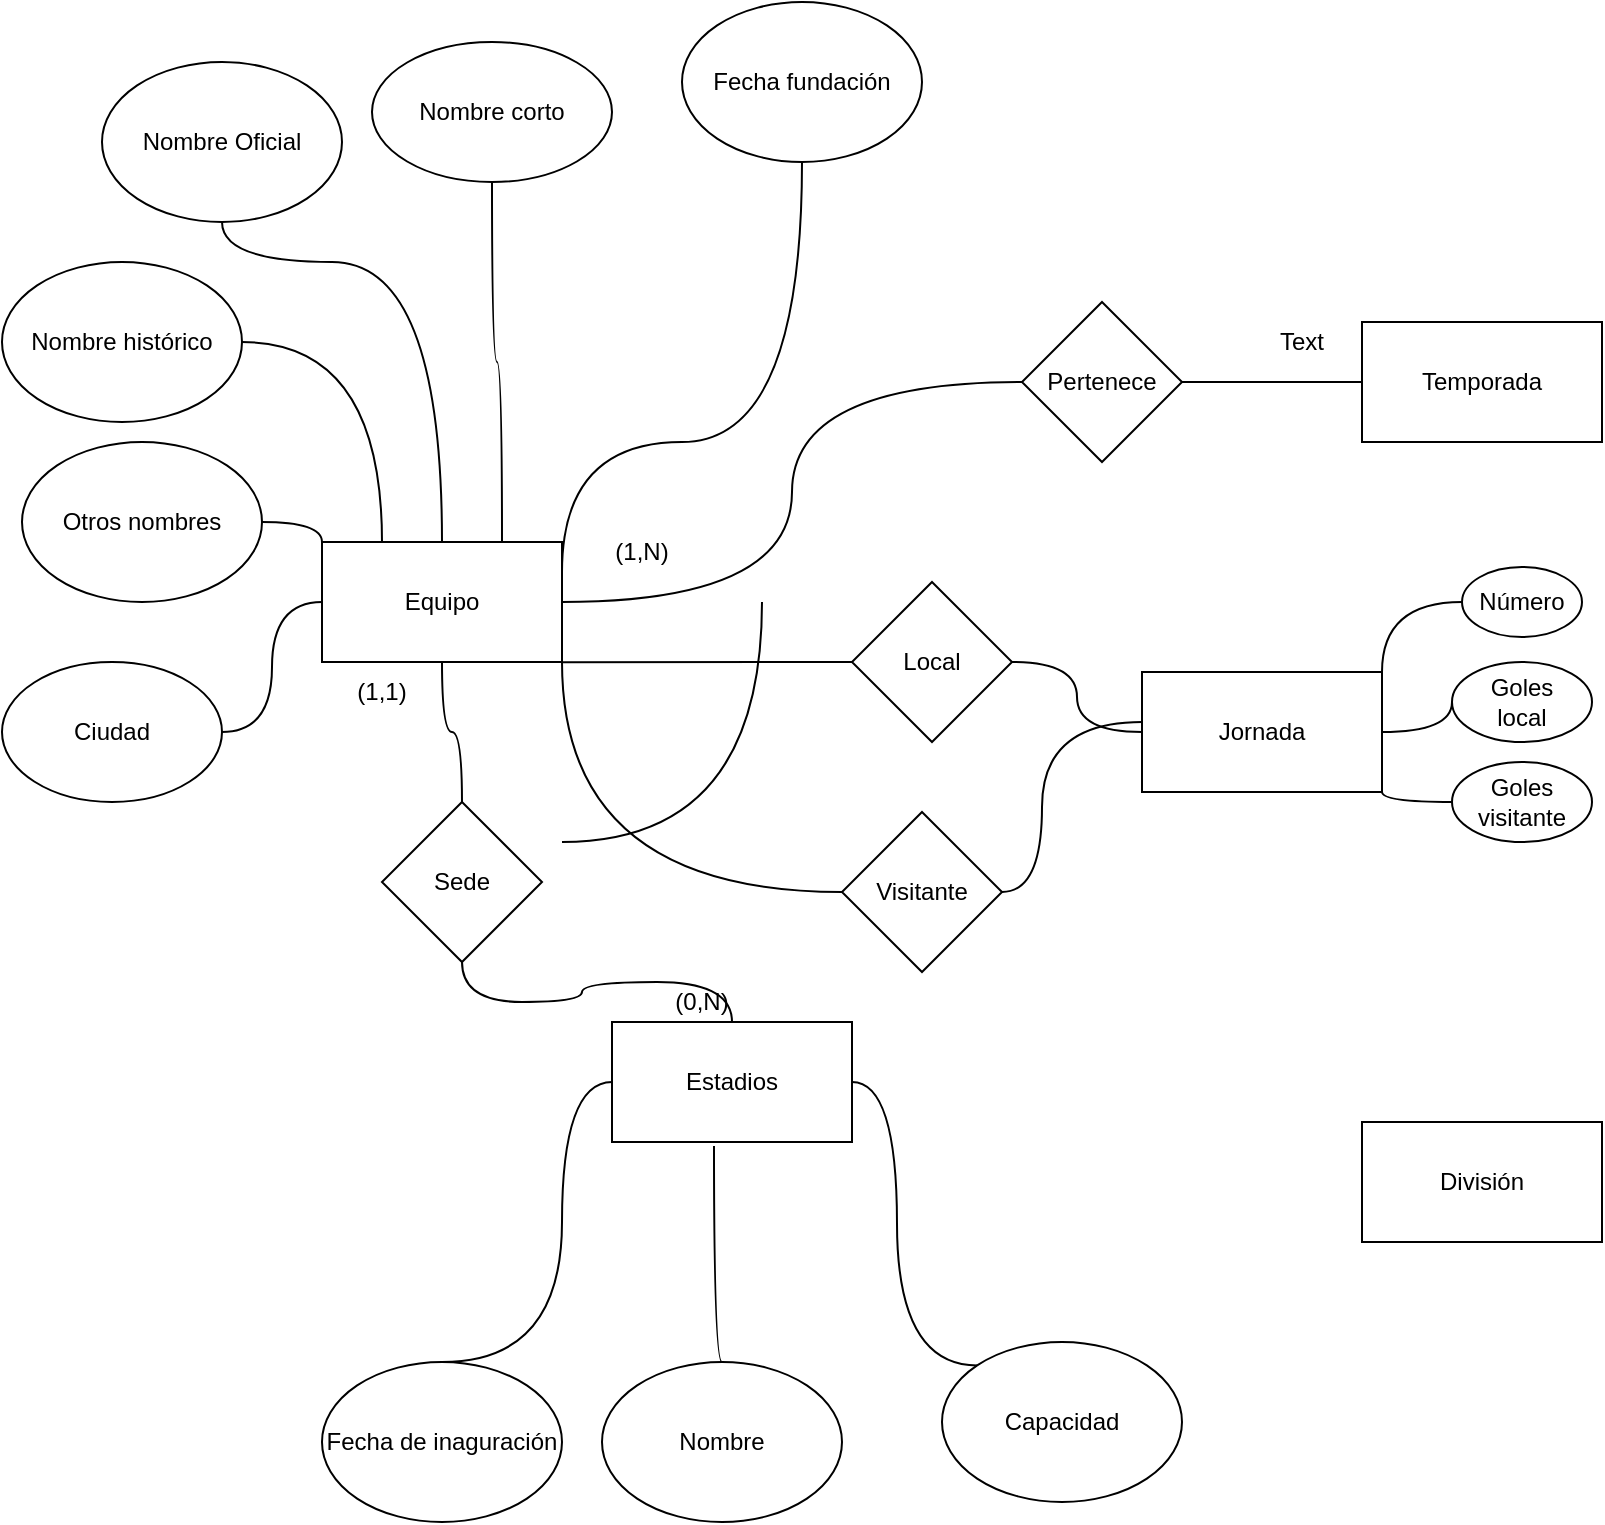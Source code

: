 <mxfile version="20.8.20" type="github">
  <diagram id="R2lEEEUBdFMjLlhIrx00" name="Page-1">
    <mxGraphModel dx="1405" dy="1861" grid="1" gridSize="10" guides="1" tooltips="1" connect="1" arrows="1" fold="1" page="1" pageScale="1" pageWidth="850" pageHeight="1100" math="0" shadow="0" extFonts="Permanent Marker^https://fonts.googleapis.com/css?family=Permanent+Marker">
      <root>
        <mxCell id="0" />
        <mxCell id="1" parent="0" />
        <mxCell id="bkdPCyFF_JCRdizK2mb8-16" style="edgeStyle=orthogonalEdgeStyle;curved=1;rounded=0;orthogonalLoop=1;jettySize=auto;html=1;exitX=1;exitY=0.25;exitDx=0;exitDy=0;strokeWidth=1;endArrow=none;endFill=0;" parent="1" source="bkdPCyFF_JCRdizK2mb8-1" target="bkdPCyFF_JCRdizK2mb8-15" edge="1">
          <mxGeometry relative="1" as="geometry">
            <Array as="points">
              <mxPoint x="280" y="130" />
              <mxPoint x="400" y="130" />
            </Array>
          </mxGeometry>
        </mxCell>
        <mxCell id="JjR6LY6D7as-J1LcovHU-7" style="edgeStyle=orthogonalEdgeStyle;curved=1;rounded=0;orthogonalLoop=1;jettySize=auto;html=1;exitX=1;exitY=0.5;exitDx=0;exitDy=0;entryX=0;entryY=0.5;entryDx=0;entryDy=0;strokeWidth=1;endArrow=none;endFill=0;" edge="1" parent="1" source="bkdPCyFF_JCRdizK2mb8-1" target="JjR6LY6D7as-J1LcovHU-6">
          <mxGeometry relative="1" as="geometry" />
        </mxCell>
        <mxCell id="bkdPCyFF_JCRdizK2mb8-1" value="Equipo" style="rounded=0;whiteSpace=wrap;html=1;" parent="1" vertex="1">
          <mxGeometry x="160" y="180" width="120" height="60" as="geometry" />
        </mxCell>
        <mxCell id="bkdPCyFF_JCRdizK2mb8-2" value="Estadios" style="rounded=0;whiteSpace=wrap;html=1;" parent="1" vertex="1">
          <mxGeometry x="305" y="420" width="120" height="60" as="geometry" />
        </mxCell>
        <mxCell id="bkdPCyFF_JCRdizK2mb8-3" value="Temporada" style="rounded=0;whiteSpace=wrap;html=1;" parent="1" vertex="1">
          <mxGeometry x="680" y="70" width="120" height="60" as="geometry" />
        </mxCell>
        <mxCell id="bkdPCyFF_JCRdizK2mb8-5" style="rounded=0;orthogonalLoop=1;jettySize=auto;html=1;edgeStyle=orthogonalEdgeStyle;curved=1;strokeWidth=1;endArrow=none;endFill=0;" parent="1" source="bkdPCyFF_JCRdizK2mb8-4" target="bkdPCyFF_JCRdizK2mb8-1" edge="1">
          <mxGeometry relative="1" as="geometry">
            <Array as="points">
              <mxPoint x="110" y="40" />
              <mxPoint x="220" y="40" />
            </Array>
          </mxGeometry>
        </mxCell>
        <mxCell id="bkdPCyFF_JCRdizK2mb8-4" value="Nombre Oficial" style="ellipse;whiteSpace=wrap;html=1;" parent="1" vertex="1">
          <mxGeometry x="50" y="-60" width="120" height="80" as="geometry" />
        </mxCell>
        <mxCell id="bkdPCyFF_JCRdizK2mb8-8" style="edgeStyle=orthogonalEdgeStyle;curved=1;rounded=0;orthogonalLoop=1;jettySize=auto;html=1;entryX=0.75;entryY=0;entryDx=0;entryDy=0;strokeWidth=1;endArrow=none;endFill=0;" parent="1" source="bkdPCyFF_JCRdizK2mb8-7" target="bkdPCyFF_JCRdizK2mb8-1" edge="1">
          <mxGeometry relative="1" as="geometry" />
        </mxCell>
        <mxCell id="bkdPCyFF_JCRdizK2mb8-7" value="Nombre corto" style="ellipse;whiteSpace=wrap;html=1;" parent="1" vertex="1">
          <mxGeometry x="185" y="-70" width="120" height="70" as="geometry" />
        </mxCell>
        <mxCell id="JjR6LY6D7as-J1LcovHU-14" style="edgeStyle=orthogonalEdgeStyle;curved=1;rounded=0;orthogonalLoop=1;jettySize=auto;html=1;exitX=1;exitY=0.5;exitDx=0;exitDy=0;entryX=0.25;entryY=0;entryDx=0;entryDy=0;strokeWidth=1;endArrow=none;endFill=0;" edge="1" parent="1" source="bkdPCyFF_JCRdizK2mb8-9" target="bkdPCyFF_JCRdizK2mb8-1">
          <mxGeometry relative="1" as="geometry" />
        </mxCell>
        <mxCell id="bkdPCyFF_JCRdizK2mb8-9" value="Nombre histórico" style="ellipse;whiteSpace=wrap;html=1;" parent="1" vertex="1">
          <mxGeometry y="40" width="120" height="80" as="geometry" />
        </mxCell>
        <mxCell id="JjR6LY6D7as-J1LcovHU-15" style="edgeStyle=orthogonalEdgeStyle;curved=1;rounded=0;orthogonalLoop=1;jettySize=auto;html=1;exitX=1;exitY=0.5;exitDx=0;exitDy=0;entryX=0;entryY=0;entryDx=0;entryDy=0;strokeWidth=1;endArrow=none;endFill=0;" edge="1" parent="1" source="bkdPCyFF_JCRdizK2mb8-11" target="bkdPCyFF_JCRdizK2mb8-1">
          <mxGeometry relative="1" as="geometry" />
        </mxCell>
        <mxCell id="bkdPCyFF_JCRdizK2mb8-11" value="Otros nombres" style="ellipse;whiteSpace=wrap;html=1;" parent="1" vertex="1">
          <mxGeometry x="10" y="130" width="120" height="80" as="geometry" />
        </mxCell>
        <mxCell id="JjR6LY6D7as-J1LcovHU-16" style="edgeStyle=orthogonalEdgeStyle;curved=1;rounded=0;orthogonalLoop=1;jettySize=auto;html=1;entryX=0;entryY=0.5;entryDx=0;entryDy=0;strokeWidth=1;endArrow=none;endFill=0;" edge="1" parent="1" source="bkdPCyFF_JCRdizK2mb8-13" target="bkdPCyFF_JCRdizK2mb8-1">
          <mxGeometry relative="1" as="geometry" />
        </mxCell>
        <mxCell id="bkdPCyFF_JCRdizK2mb8-13" value="Ciudad" style="ellipse;whiteSpace=wrap;html=1;" parent="1" vertex="1">
          <mxGeometry y="240" width="110" height="70" as="geometry" />
        </mxCell>
        <mxCell id="bkdPCyFF_JCRdizK2mb8-15" value="Fecha fundación" style="ellipse;whiteSpace=wrap;html=1;" parent="1" vertex="1">
          <mxGeometry x="340" y="-90" width="120" height="80" as="geometry" />
        </mxCell>
        <mxCell id="bkdPCyFF_JCRdizK2mb8-22" style="edgeStyle=orthogonalEdgeStyle;curved=1;rounded=0;orthogonalLoop=1;jettySize=auto;html=1;exitX=0.5;exitY=0;exitDx=0;exitDy=0;entryX=0.425;entryY=1.033;entryDx=0;entryDy=0;entryPerimeter=0;strokeWidth=1;endArrow=none;endFill=0;" parent="1" source="bkdPCyFF_JCRdizK2mb8-17" target="bkdPCyFF_JCRdizK2mb8-2" edge="1">
          <mxGeometry relative="1" as="geometry">
            <Array as="points">
              <mxPoint x="356" y="590" />
            </Array>
          </mxGeometry>
        </mxCell>
        <mxCell id="bkdPCyFF_JCRdizK2mb8-17" value="Nombre" style="ellipse;whiteSpace=wrap;html=1;" parent="1" vertex="1">
          <mxGeometry x="300" y="590" width="120" height="80" as="geometry" />
        </mxCell>
        <mxCell id="bkdPCyFF_JCRdizK2mb8-21" style="edgeStyle=orthogonalEdgeStyle;curved=1;rounded=0;orthogonalLoop=1;jettySize=auto;html=1;exitX=0.5;exitY=0;exitDx=0;exitDy=0;entryX=0;entryY=0.5;entryDx=0;entryDy=0;strokeWidth=1;endArrow=none;endFill=0;" parent="1" source="bkdPCyFF_JCRdizK2mb8-18" target="bkdPCyFF_JCRdizK2mb8-2" edge="1">
          <mxGeometry relative="1" as="geometry">
            <Array as="points">
              <mxPoint x="280" y="590" />
              <mxPoint x="280" y="450" />
            </Array>
          </mxGeometry>
        </mxCell>
        <mxCell id="bkdPCyFF_JCRdizK2mb8-18" value="Fecha de inaguración" style="ellipse;whiteSpace=wrap;html=1;" parent="1" vertex="1">
          <mxGeometry x="160" y="590" width="120" height="80" as="geometry" />
        </mxCell>
        <mxCell id="bkdPCyFF_JCRdizK2mb8-23" style="edgeStyle=orthogonalEdgeStyle;curved=1;rounded=0;orthogonalLoop=1;jettySize=auto;html=1;exitX=0;exitY=0;exitDx=0;exitDy=0;entryX=1;entryY=0.5;entryDx=0;entryDy=0;strokeWidth=1;endArrow=none;endFill=0;" parent="1" source="bkdPCyFF_JCRdizK2mb8-19" target="bkdPCyFF_JCRdizK2mb8-2" edge="1">
          <mxGeometry relative="1" as="geometry" />
        </mxCell>
        <mxCell id="bkdPCyFF_JCRdizK2mb8-19" value="Capacidad" style="ellipse;whiteSpace=wrap;html=1;" parent="1" vertex="1">
          <mxGeometry x="470" y="580" width="120" height="80" as="geometry" />
        </mxCell>
        <mxCell id="JjR6LY6D7as-J1LcovHU-3" style="edgeStyle=orthogonalEdgeStyle;curved=1;rounded=0;orthogonalLoop=1;jettySize=auto;html=1;exitX=0.5;exitY=1;exitDx=0;exitDy=0;entryX=0.5;entryY=0;entryDx=0;entryDy=0;strokeWidth=1;endArrow=none;endFill=0;" edge="1" parent="1" source="JjR6LY6D7as-J1LcovHU-1" target="bkdPCyFF_JCRdizK2mb8-2">
          <mxGeometry relative="1" as="geometry" />
        </mxCell>
        <mxCell id="JjR6LY6D7as-J1LcovHU-17" style="edgeStyle=orthogonalEdgeStyle;curved=1;rounded=0;orthogonalLoop=1;jettySize=auto;html=1;exitX=0.5;exitY=0;exitDx=0;exitDy=0;entryX=0.5;entryY=1;entryDx=0;entryDy=0;strokeWidth=1;endArrow=none;endFill=0;" edge="1" parent="1" source="JjR6LY6D7as-J1LcovHU-1" target="bkdPCyFF_JCRdizK2mb8-1">
          <mxGeometry relative="1" as="geometry" />
        </mxCell>
        <mxCell id="JjR6LY6D7as-J1LcovHU-1" value="Sede" style="rhombus;whiteSpace=wrap;html=1;" vertex="1" parent="1">
          <mxGeometry x="190" y="310" width="80" height="80" as="geometry" />
        </mxCell>
        <mxCell id="JjR6LY6D7as-J1LcovHU-4" value="(1,1)" style="text;html=1;strokeColor=none;fillColor=none;align=center;verticalAlign=middle;whiteSpace=wrap;rounded=0;" vertex="1" parent="1">
          <mxGeometry x="160" y="240" width="60" height="30" as="geometry" />
        </mxCell>
        <mxCell id="JjR6LY6D7as-J1LcovHU-5" value="(0,N)" style="text;html=1;strokeColor=none;fillColor=none;align=center;verticalAlign=middle;whiteSpace=wrap;rounded=0;" vertex="1" parent="1">
          <mxGeometry x="320" y="395" width="60" height="30" as="geometry" />
        </mxCell>
        <mxCell id="JjR6LY6D7as-J1LcovHU-8" style="edgeStyle=orthogonalEdgeStyle;curved=1;rounded=0;orthogonalLoop=1;jettySize=auto;html=1;exitX=1;exitY=0.5;exitDx=0;exitDy=0;entryX=0;entryY=0.5;entryDx=0;entryDy=0;strokeWidth=1;endArrow=none;endFill=0;" edge="1" parent="1" source="JjR6LY6D7as-J1LcovHU-6" target="bkdPCyFF_JCRdizK2mb8-3">
          <mxGeometry relative="1" as="geometry" />
        </mxCell>
        <mxCell id="JjR6LY6D7as-J1LcovHU-6" value="Pertenece" style="rhombus;whiteSpace=wrap;html=1;" vertex="1" parent="1">
          <mxGeometry x="510" y="60" width="80" height="80" as="geometry" />
        </mxCell>
        <mxCell id="JjR6LY6D7as-J1LcovHU-9" value="(1,N)" style="text;html=1;strokeColor=none;fillColor=none;align=center;verticalAlign=middle;whiteSpace=wrap;rounded=0;" vertex="1" parent="1">
          <mxGeometry x="290" y="170" width="60" height="30" as="geometry" />
        </mxCell>
        <mxCell id="JjR6LY6D7as-J1LcovHU-11" value="Text" style="text;html=1;strokeColor=none;fillColor=none;align=center;verticalAlign=middle;whiteSpace=wrap;rounded=0;" vertex="1" parent="1">
          <mxGeometry x="620" y="65" width="60" height="30" as="geometry" />
        </mxCell>
        <mxCell id="JjR6LY6D7as-J1LcovHU-13" value="División" style="rounded=0;whiteSpace=wrap;html=1;" vertex="1" parent="1">
          <mxGeometry x="680" y="470" width="120" height="60" as="geometry" />
        </mxCell>
        <mxCell id="JjR6LY6D7as-J1LcovHU-33" style="edgeStyle=orthogonalEdgeStyle;curved=1;rounded=0;orthogonalLoop=1;jettySize=auto;html=1;exitX=0;exitY=0.5;exitDx=0;exitDy=0;entryX=1;entryY=0;entryDx=0;entryDy=0;strokeWidth=1;endArrow=none;endFill=0;" edge="1" parent="1" source="JjR6LY6D7as-J1LcovHU-19" target="JjR6LY6D7as-J1LcovHU-32">
          <mxGeometry relative="1" as="geometry" />
        </mxCell>
        <mxCell id="JjR6LY6D7as-J1LcovHU-19" value="Número" style="ellipse;whiteSpace=wrap;html=1;" vertex="1" parent="1">
          <mxGeometry x="730" y="192.5" width="60" height="35" as="geometry" />
        </mxCell>
        <mxCell id="JjR6LY6D7as-J1LcovHU-27" value="Goles&lt;br&gt;local" style="ellipse;whiteSpace=wrap;html=1;" vertex="1" parent="1">
          <mxGeometry x="725" y="240" width="70" height="40" as="geometry" />
        </mxCell>
        <mxCell id="JjR6LY6D7as-J1LcovHU-35" style="edgeStyle=orthogonalEdgeStyle;curved=1;rounded=0;orthogonalLoop=1;jettySize=auto;html=1;exitX=0;exitY=0.5;exitDx=0;exitDy=0;entryX=1;entryY=1;entryDx=0;entryDy=0;strokeWidth=1;endArrow=none;endFill=0;" edge="1" parent="1" source="JjR6LY6D7as-J1LcovHU-28" target="JjR6LY6D7as-J1LcovHU-32">
          <mxGeometry relative="1" as="geometry" />
        </mxCell>
        <mxCell id="JjR6LY6D7as-J1LcovHU-28" value="Goles&lt;br&gt;visitante" style="ellipse;whiteSpace=wrap;html=1;" vertex="1" parent="1">
          <mxGeometry x="725" y="290" width="70" height="40" as="geometry" />
        </mxCell>
        <mxCell id="JjR6LY6D7as-J1LcovHU-45" style="edgeStyle=orthogonalEdgeStyle;curved=1;rounded=0;orthogonalLoop=1;jettySize=auto;html=1;exitX=1;exitY=0.5;exitDx=0;exitDy=0;entryX=0;entryY=0.5;entryDx=0;entryDy=0;strokeWidth=1;endArrow=none;endFill=0;" edge="1" parent="1" source="JjR6LY6D7as-J1LcovHU-32" target="JjR6LY6D7as-J1LcovHU-27">
          <mxGeometry relative="1" as="geometry" />
        </mxCell>
        <mxCell id="JjR6LY6D7as-J1LcovHU-32" value="Jornada" style="rounded=0;whiteSpace=wrap;html=1;" vertex="1" parent="1">
          <mxGeometry x="570" y="245" width="120" height="60" as="geometry" />
        </mxCell>
        <mxCell id="JjR6LY6D7as-J1LcovHU-38" style="edgeStyle=orthogonalEdgeStyle;curved=1;rounded=0;orthogonalLoop=1;jettySize=auto;html=1;entryX=0;entryY=0.5;entryDx=0;entryDy=0;strokeWidth=1;endArrow=none;endFill=0;" edge="1" parent="1" source="JjR6LY6D7as-J1LcovHU-36" target="JjR6LY6D7as-J1LcovHU-32">
          <mxGeometry relative="1" as="geometry" />
        </mxCell>
        <mxCell id="JjR6LY6D7as-J1LcovHU-41" style="edgeStyle=orthogonalEdgeStyle;curved=1;rounded=0;orthogonalLoop=1;jettySize=auto;html=1;exitX=0;exitY=0.5;exitDx=0;exitDy=0;strokeWidth=1;endArrow=none;endFill=0;" edge="1" parent="1" source="JjR6LY6D7as-J1LcovHU-36">
          <mxGeometry relative="1" as="geometry">
            <mxPoint x="280" y="240.176" as="targetPoint" />
          </mxGeometry>
        </mxCell>
        <mxCell id="JjR6LY6D7as-J1LcovHU-36" value="Local" style="rhombus;whiteSpace=wrap;html=1;" vertex="1" parent="1">
          <mxGeometry x="425" y="200" width="80" height="80" as="geometry" />
        </mxCell>
        <mxCell id="JjR6LY6D7as-J1LcovHU-40" style="edgeStyle=orthogonalEdgeStyle;curved=1;rounded=0;orthogonalLoop=1;jettySize=auto;html=1;entryX=1;entryY=1;entryDx=0;entryDy=0;strokeWidth=1;endArrow=none;endFill=0;" edge="1" parent="1" source="JjR6LY6D7as-J1LcovHU-37" target="bkdPCyFF_JCRdizK2mb8-1">
          <mxGeometry relative="1" as="geometry" />
        </mxCell>
        <mxCell id="JjR6LY6D7as-J1LcovHU-44" style="edgeStyle=orthogonalEdgeStyle;curved=1;rounded=0;orthogonalLoop=1;jettySize=auto;html=1;exitX=1;exitY=0.5;exitDx=0;exitDy=0;strokeWidth=1;endArrow=none;endFill=0;" edge="1" parent="1" source="JjR6LY6D7as-J1LcovHU-37">
          <mxGeometry relative="1" as="geometry">
            <mxPoint x="570" y="270" as="targetPoint" />
            <Array as="points">
              <mxPoint x="520" y="355" />
              <mxPoint x="520" y="270" />
            </Array>
          </mxGeometry>
        </mxCell>
        <mxCell id="JjR6LY6D7as-J1LcovHU-37" value="Visitante" style="rhombus;whiteSpace=wrap;html=1;" vertex="1" parent="1">
          <mxGeometry x="420" y="315" width="80" height="80" as="geometry" />
        </mxCell>
        <mxCell id="JjR6LY6D7as-J1LcovHU-43" value="" style="endArrow=none;html=1;rounded=0;strokeWidth=1;curved=1;" edge="1" parent="1">
          <mxGeometry width="50" height="50" relative="1" as="geometry">
            <mxPoint x="280" y="330" as="sourcePoint" />
            <mxPoint x="380" y="210" as="targetPoint" />
            <Array as="points">
              <mxPoint x="380" y="330" />
            </Array>
          </mxGeometry>
        </mxCell>
      </root>
    </mxGraphModel>
  </diagram>
</mxfile>
